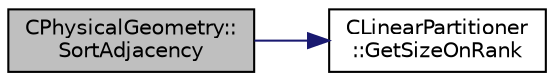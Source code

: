 digraph "CPhysicalGeometry::SortAdjacency"
{
 // LATEX_PDF_SIZE
  edge [fontname="Helvetica",fontsize="10",labelfontname="Helvetica",labelfontsize="10"];
  node [fontname="Helvetica",fontsize="10",shape=record];
  rankdir="LR";
  Node1 [label="CPhysicalGeometry::\lSortAdjacency",height=0.2,width=0.4,color="black", fillcolor="grey75", style="filled", fontcolor="black",tooltip="Routine to sort the adjacency for ParMETIS for graph partitioning in parallel."];
  Node1 -> Node2 [color="midnightblue",fontsize="10",style="solid",fontname="Helvetica"];
  Node2 [label="CLinearPartitioner\l::GetSizeOnRank",height=0.2,width=0.4,color="black", fillcolor="white", style="filled",URL="$classCLinearPartitioner.html#ac5b1791f9f4bf910547807250391c9f0",tooltip="Get the total size of the current rank's linear partition."];
}
